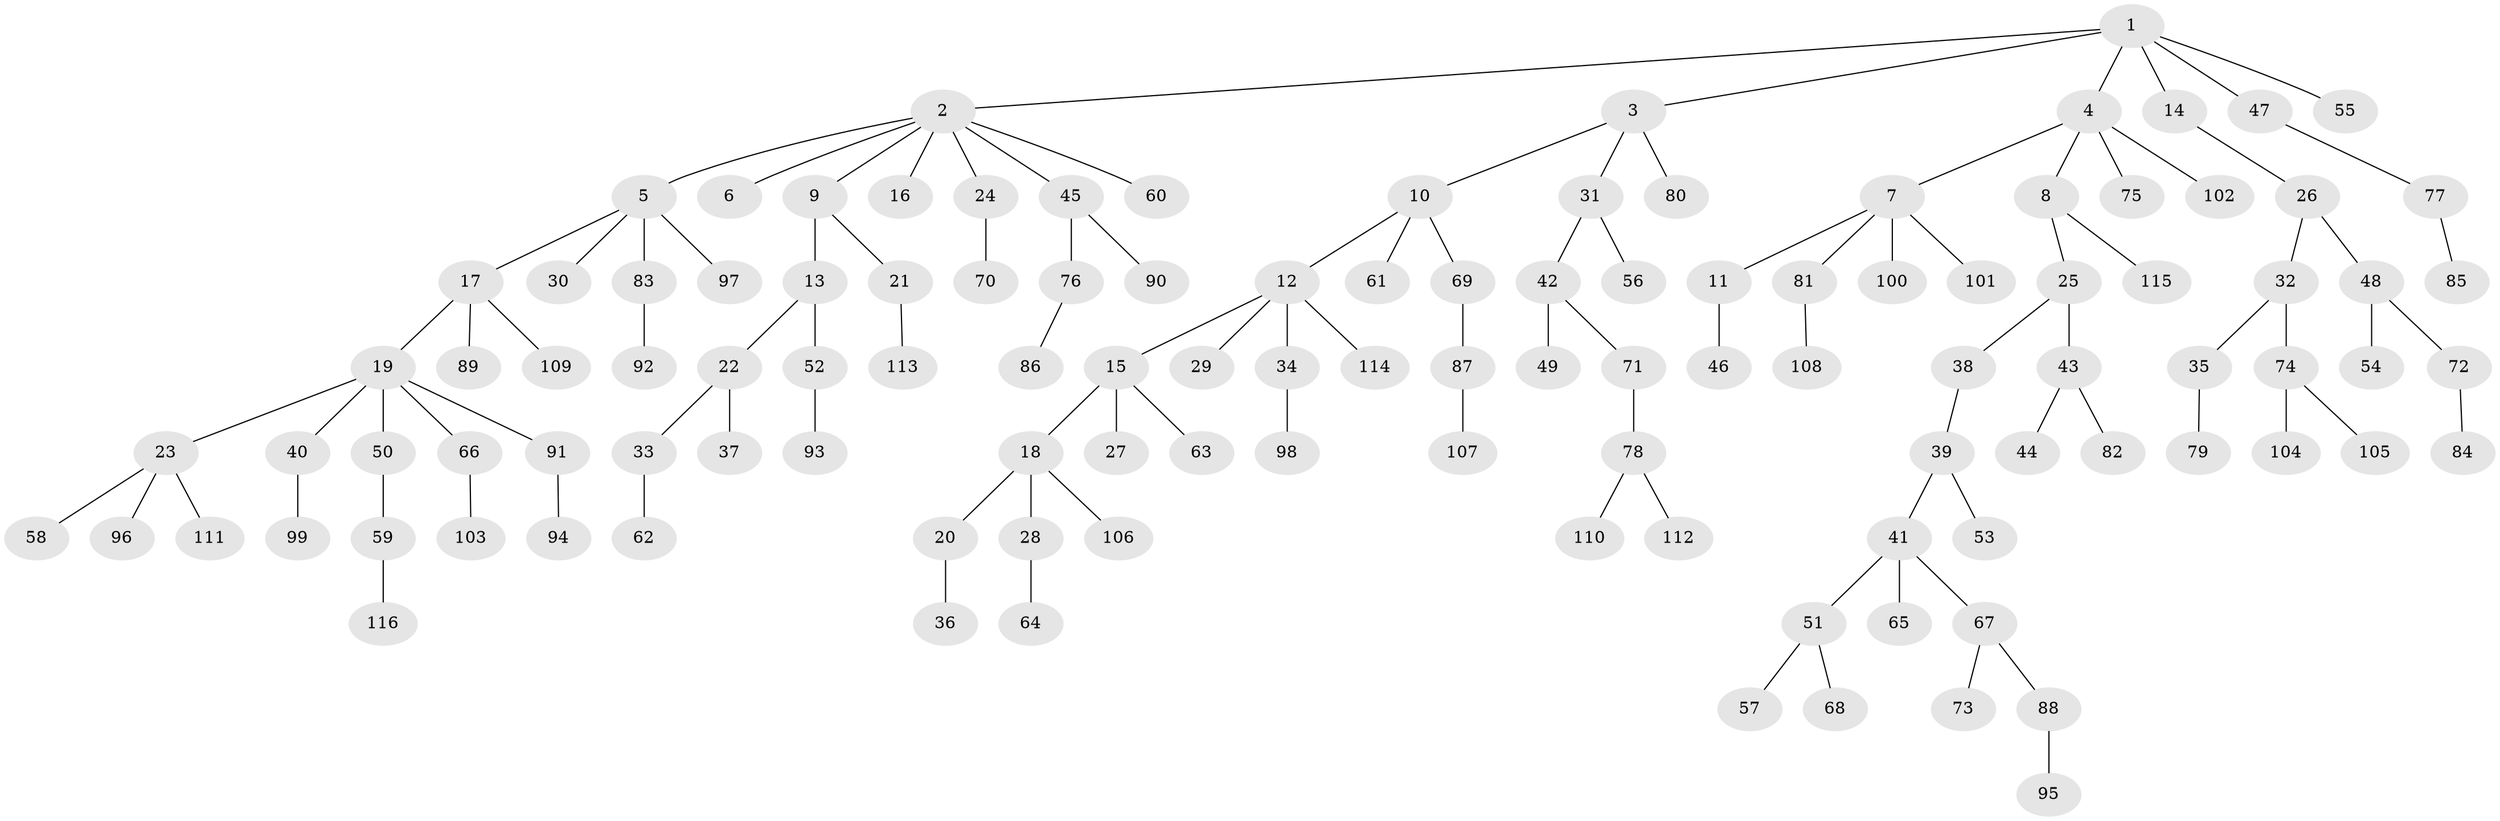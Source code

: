 // Generated by graph-tools (version 1.1) at 2025/53/03/09/25 04:53:06]
// undirected, 116 vertices, 115 edges
graph export_dot {
graph [start="1"]
  node [color=gray90,style=filled];
  1;
  2;
  3;
  4;
  5;
  6;
  7;
  8;
  9;
  10;
  11;
  12;
  13;
  14;
  15;
  16;
  17;
  18;
  19;
  20;
  21;
  22;
  23;
  24;
  25;
  26;
  27;
  28;
  29;
  30;
  31;
  32;
  33;
  34;
  35;
  36;
  37;
  38;
  39;
  40;
  41;
  42;
  43;
  44;
  45;
  46;
  47;
  48;
  49;
  50;
  51;
  52;
  53;
  54;
  55;
  56;
  57;
  58;
  59;
  60;
  61;
  62;
  63;
  64;
  65;
  66;
  67;
  68;
  69;
  70;
  71;
  72;
  73;
  74;
  75;
  76;
  77;
  78;
  79;
  80;
  81;
  82;
  83;
  84;
  85;
  86;
  87;
  88;
  89;
  90;
  91;
  92;
  93;
  94;
  95;
  96;
  97;
  98;
  99;
  100;
  101;
  102;
  103;
  104;
  105;
  106;
  107;
  108;
  109;
  110;
  111;
  112;
  113;
  114;
  115;
  116;
  1 -- 2;
  1 -- 3;
  1 -- 4;
  1 -- 14;
  1 -- 47;
  1 -- 55;
  2 -- 5;
  2 -- 6;
  2 -- 9;
  2 -- 16;
  2 -- 24;
  2 -- 45;
  2 -- 60;
  3 -- 10;
  3 -- 31;
  3 -- 80;
  4 -- 7;
  4 -- 8;
  4 -- 75;
  4 -- 102;
  5 -- 17;
  5 -- 30;
  5 -- 83;
  5 -- 97;
  7 -- 11;
  7 -- 81;
  7 -- 100;
  7 -- 101;
  8 -- 25;
  8 -- 115;
  9 -- 13;
  9 -- 21;
  10 -- 12;
  10 -- 61;
  10 -- 69;
  11 -- 46;
  12 -- 15;
  12 -- 29;
  12 -- 34;
  12 -- 114;
  13 -- 22;
  13 -- 52;
  14 -- 26;
  15 -- 18;
  15 -- 27;
  15 -- 63;
  17 -- 19;
  17 -- 89;
  17 -- 109;
  18 -- 20;
  18 -- 28;
  18 -- 106;
  19 -- 23;
  19 -- 40;
  19 -- 50;
  19 -- 66;
  19 -- 91;
  20 -- 36;
  21 -- 113;
  22 -- 33;
  22 -- 37;
  23 -- 58;
  23 -- 96;
  23 -- 111;
  24 -- 70;
  25 -- 38;
  25 -- 43;
  26 -- 32;
  26 -- 48;
  28 -- 64;
  31 -- 42;
  31 -- 56;
  32 -- 35;
  32 -- 74;
  33 -- 62;
  34 -- 98;
  35 -- 79;
  38 -- 39;
  39 -- 41;
  39 -- 53;
  40 -- 99;
  41 -- 51;
  41 -- 65;
  41 -- 67;
  42 -- 49;
  42 -- 71;
  43 -- 44;
  43 -- 82;
  45 -- 76;
  45 -- 90;
  47 -- 77;
  48 -- 54;
  48 -- 72;
  50 -- 59;
  51 -- 57;
  51 -- 68;
  52 -- 93;
  59 -- 116;
  66 -- 103;
  67 -- 73;
  67 -- 88;
  69 -- 87;
  71 -- 78;
  72 -- 84;
  74 -- 104;
  74 -- 105;
  76 -- 86;
  77 -- 85;
  78 -- 110;
  78 -- 112;
  81 -- 108;
  83 -- 92;
  87 -- 107;
  88 -- 95;
  91 -- 94;
}
